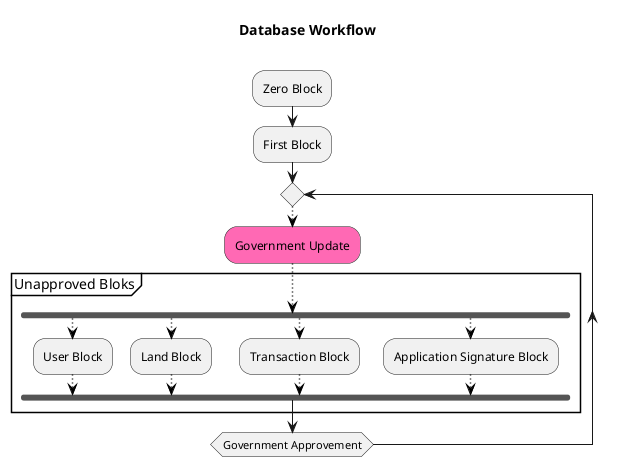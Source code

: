 @startuml workflow
title
 Database Workflow

end title

:Zero Block;
:First Block;
repeat
-[#black,dotted]->
#HotPink:Government Update;
-[#black,dotted]->
partition "Unapproved Bloks" {
  fork
  -[#black,dotted]->
	:User Block;
  -[#black,dotted]->
  fork again
  -[#black,dotted]->
	:Land Block;
  -[#black,dotted]->
  fork again
  -[#black,dotted]->
	:Transaction Block;
  -[#black,dotted]->
  fork again
  -[#black,dotted]->
	:Application Signature Block;
  -[#black,dotted]->
  end fork
}

repeat while (Government Approvement)


@enduml